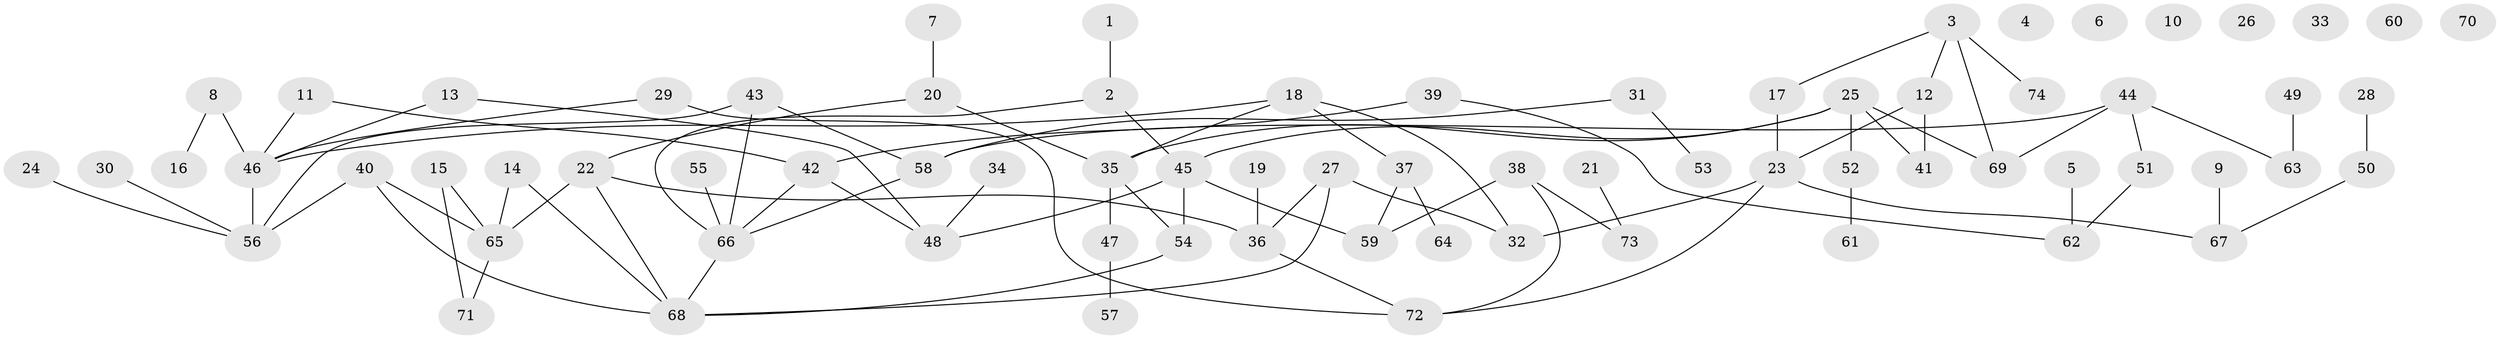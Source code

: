// Generated by graph-tools (version 1.1) at 2025/49/03/09/25 03:49:14]
// undirected, 74 vertices, 89 edges
graph export_dot {
graph [start="1"]
  node [color=gray90,style=filled];
  1;
  2;
  3;
  4;
  5;
  6;
  7;
  8;
  9;
  10;
  11;
  12;
  13;
  14;
  15;
  16;
  17;
  18;
  19;
  20;
  21;
  22;
  23;
  24;
  25;
  26;
  27;
  28;
  29;
  30;
  31;
  32;
  33;
  34;
  35;
  36;
  37;
  38;
  39;
  40;
  41;
  42;
  43;
  44;
  45;
  46;
  47;
  48;
  49;
  50;
  51;
  52;
  53;
  54;
  55;
  56;
  57;
  58;
  59;
  60;
  61;
  62;
  63;
  64;
  65;
  66;
  67;
  68;
  69;
  70;
  71;
  72;
  73;
  74;
  1 -- 2;
  2 -- 45;
  2 -- 66;
  3 -- 12;
  3 -- 17;
  3 -- 69;
  3 -- 74;
  5 -- 62;
  7 -- 20;
  8 -- 16;
  8 -- 46;
  9 -- 67;
  11 -- 42;
  11 -- 46;
  12 -- 23;
  12 -- 41;
  13 -- 46;
  13 -- 48;
  14 -- 65;
  14 -- 68;
  15 -- 65;
  15 -- 71;
  17 -- 23;
  18 -- 32;
  18 -- 35;
  18 -- 37;
  18 -- 46;
  19 -- 36;
  20 -- 22;
  20 -- 35;
  21 -- 73;
  22 -- 36;
  22 -- 65;
  22 -- 68;
  23 -- 32;
  23 -- 67;
  23 -- 72;
  24 -- 56;
  25 -- 35;
  25 -- 41;
  25 -- 45;
  25 -- 52;
  25 -- 69;
  27 -- 32;
  27 -- 36;
  27 -- 68;
  28 -- 50;
  29 -- 46;
  29 -- 72;
  30 -- 56;
  31 -- 53;
  31 -- 58;
  34 -- 48;
  35 -- 47;
  35 -- 54;
  36 -- 72;
  37 -- 59;
  37 -- 64;
  38 -- 59;
  38 -- 72;
  38 -- 73;
  39 -- 42;
  39 -- 62;
  40 -- 56;
  40 -- 65;
  40 -- 68;
  42 -- 48;
  42 -- 66;
  43 -- 56;
  43 -- 58;
  43 -- 66;
  44 -- 51;
  44 -- 58;
  44 -- 63;
  44 -- 69;
  45 -- 48;
  45 -- 54;
  45 -- 59;
  46 -- 56;
  47 -- 57;
  49 -- 63;
  50 -- 67;
  51 -- 62;
  52 -- 61;
  54 -- 68;
  55 -- 66;
  58 -- 66;
  65 -- 71;
  66 -- 68;
}
